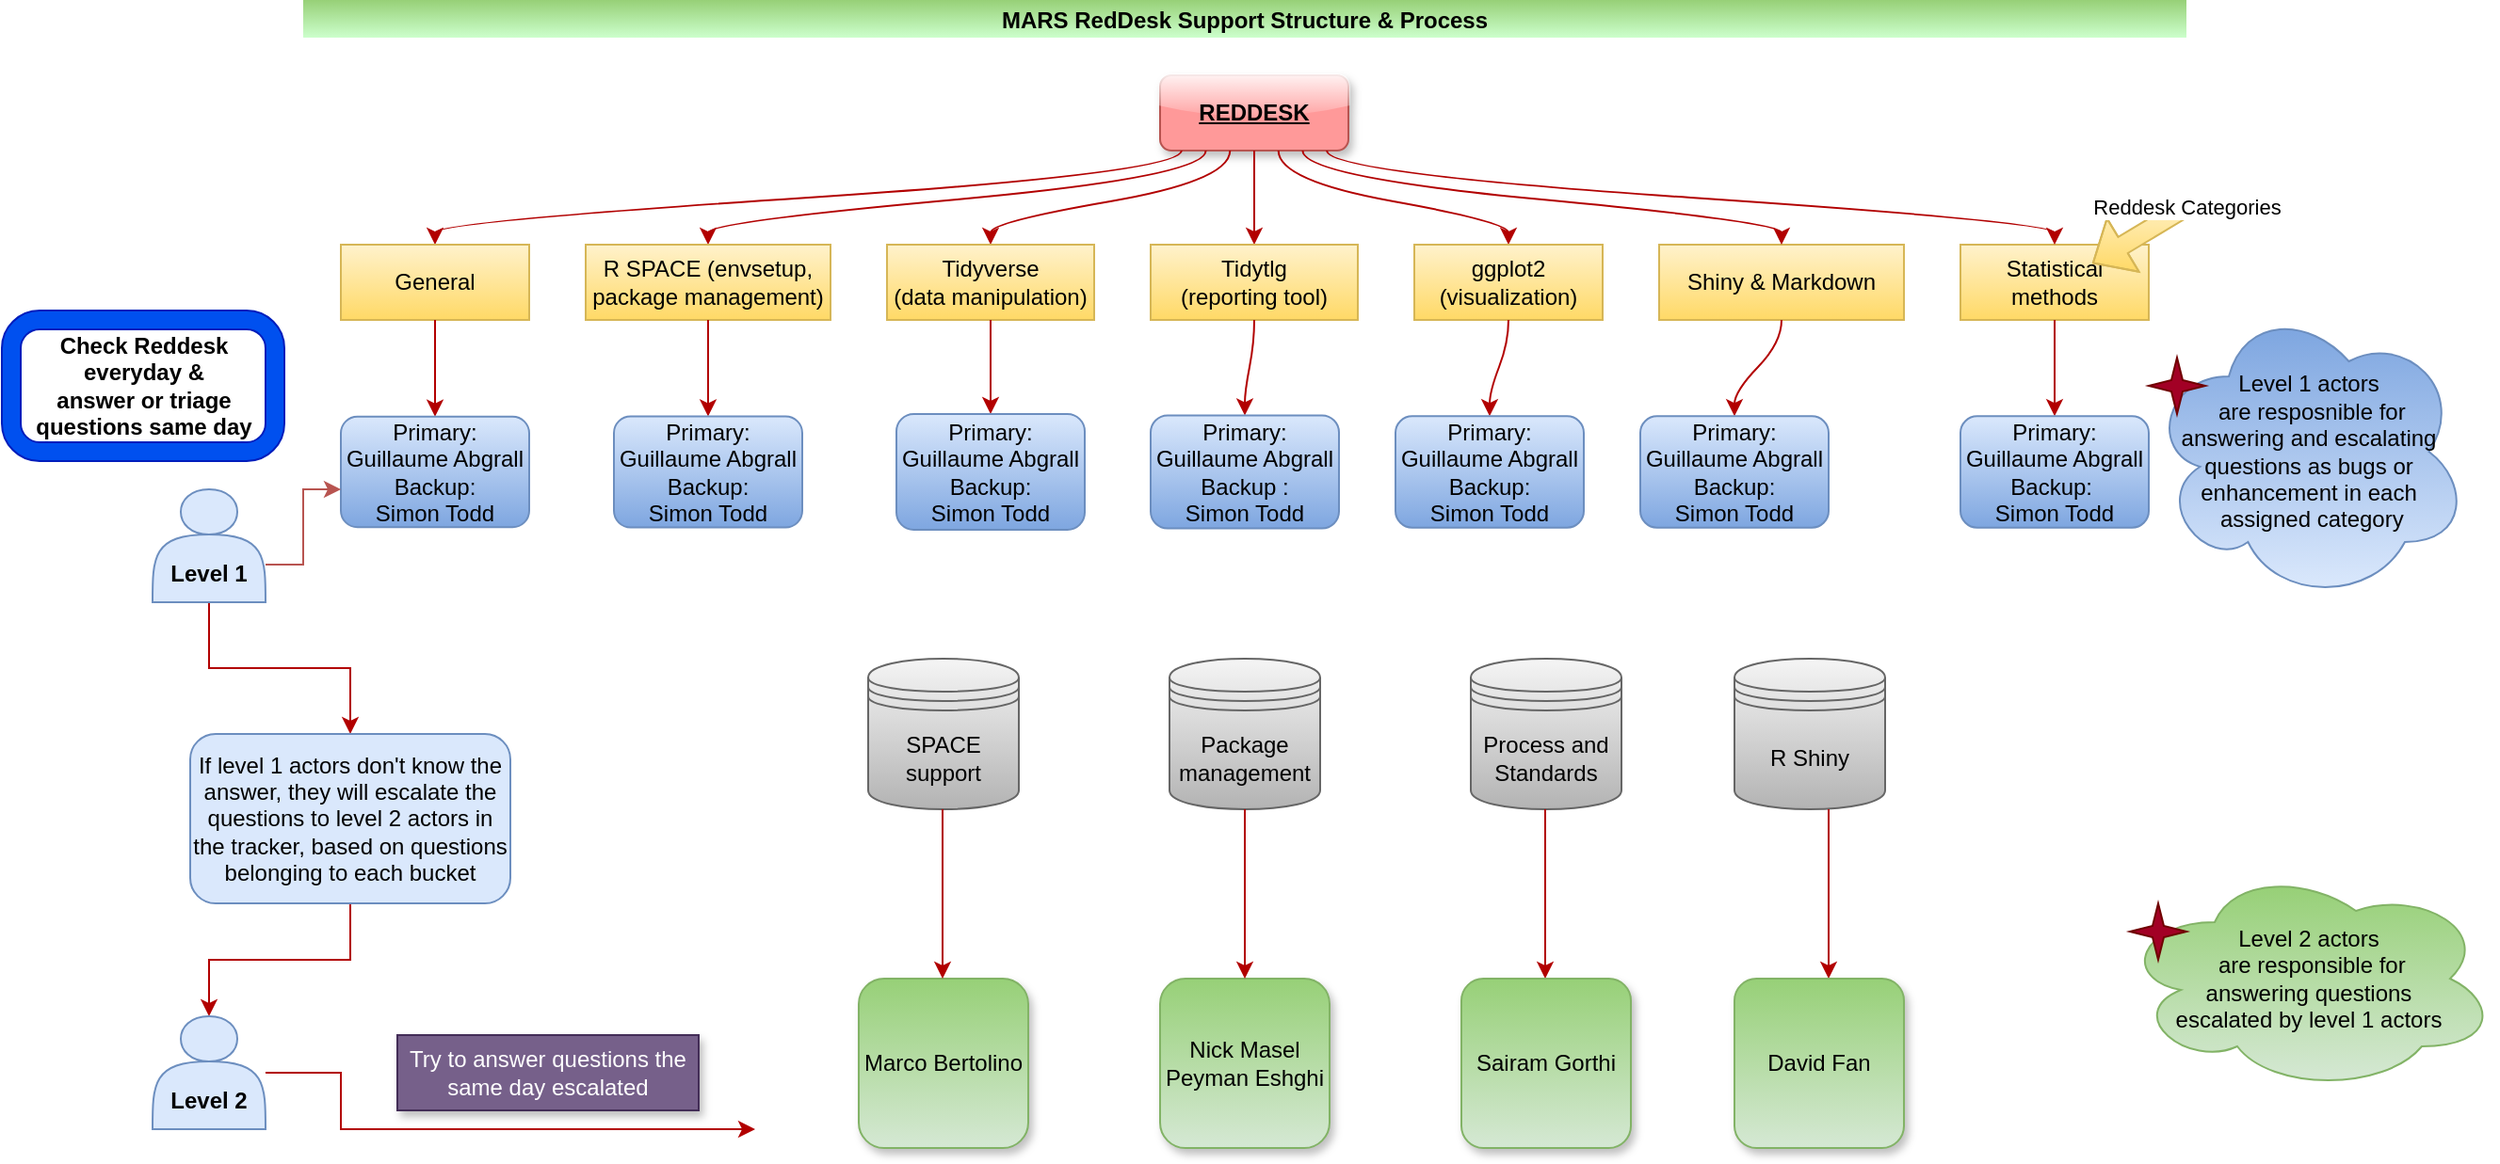 <mxfile version="17.1.2" type="github">
  <diagram id="VQwfta1OL1ngFvQ2oTLC" name="Page-1">
    <mxGraphModel dx="2286" dy="675" grid="1" gridSize="10" guides="1" tooltips="1" connect="1" arrows="1" fold="1" page="0" pageScale="1" pageWidth="1100" pageHeight="850" math="0" shadow="0">
      <root>
        <mxCell id="0" />
        <mxCell id="1" parent="0" />
        <mxCell id="wjvx4pCfY3qMHOQfi7Cr-11" value="MARS RedDesk Support Structure &amp; Process" style="swimlane;startSize=20;horizontal=1;childLayout=flowLayout;flowOrientation=north;resizable=0;interRankCellSpacing=50;containerType=tree;strokeColor=none;fillColor=#CCFFCC;gradientColor=#97d077;gradientDirection=north;" parent="1" vertex="1">
          <mxGeometry x="-1010" y="100" width="1000" height="302" as="geometry" />
        </mxCell>
        <mxCell id="wjvx4pCfY3qMHOQfi7Cr-12" value="REDDESK" style="whiteSpace=wrap;html=1;fontStyle=5;fillColor=#FF9999;strokeColor=#b85450;rounded=1;glass=1;sketch=0;shadow=1;gradientColor=none;" parent="wjvx4pCfY3qMHOQfi7Cr-11" vertex="1">
          <mxGeometry x="455" y="40" width="100" height="40" as="geometry" />
        </mxCell>
        <mxCell id="wjvx4pCfY3qMHOQfi7Cr-13" value="Statistical methods" style="whiteSpace=wrap;html=1;fillColor=#fff2cc;strokeColor=#d6b656;gradientColor=#ffd966;" parent="wjvx4pCfY3qMHOQfi7Cr-11" vertex="1">
          <mxGeometry x="880" y="130" width="100" height="40" as="geometry" />
        </mxCell>
        <mxCell id="wjvx4pCfY3qMHOQfi7Cr-14" value="" style="html=1;curved=1;rounded=0;noEdgeStyle=1;orthogonal=1;fillColor=#e51400;strokeColor=#B20000;" parent="wjvx4pCfY3qMHOQfi7Cr-11" source="wjvx4pCfY3qMHOQfi7Cr-12" target="wjvx4pCfY3qMHOQfi7Cr-13" edge="1">
          <mxGeometry relative="1" as="geometry">
            <Array as="points">
              <mxPoint x="543.571" y="92" />
              <mxPoint x="930" y="118" />
            </Array>
          </mxGeometry>
        </mxCell>
        <mxCell id="wjvx4pCfY3qMHOQfi7Cr-15" value="Shiny &amp;amp; Markdown" style="whiteSpace=wrap;html=1;fillColor=#fff2cc;gradientColor=#ffd966;strokeColor=#d6b656;" parent="wjvx4pCfY3qMHOQfi7Cr-11" vertex="1">
          <mxGeometry x="720" y="130" width="130" height="40" as="geometry" />
        </mxCell>
        <mxCell id="wjvx4pCfY3qMHOQfi7Cr-16" value="" style="html=1;curved=1;rounded=0;noEdgeStyle=1;orthogonal=1;fillColor=#e51400;strokeColor=#B20000;" parent="wjvx4pCfY3qMHOQfi7Cr-11" source="wjvx4pCfY3qMHOQfi7Cr-12" target="wjvx4pCfY3qMHOQfi7Cr-15" edge="1">
          <mxGeometry relative="1" as="geometry">
            <Array as="points">
              <mxPoint x="530.714" y="94" />
              <mxPoint x="785" y="118" />
            </Array>
          </mxGeometry>
        </mxCell>
        <mxCell id="olOv5MucU8dO_Wtyu6DV-2" value="" style="html=1;curved=1;rounded=0;noEdgeStyle=1;orthogonal=1;fillColor=#e51400;strokeColor=#B20000;" parent="wjvx4pCfY3qMHOQfi7Cr-11" source="wjvx4pCfY3qMHOQfi7Cr-12" target="olOv5MucU8dO_Wtyu6DV-3" edge="1">
          <mxGeometry relative="1" as="geometry">
            <Array as="points">
              <mxPoint x="517.857" y="96" />
              <mxPoint x="640" y="118" />
            </Array>
            <mxPoint x="2747.5" y="6530" as="sourcePoint" />
          </mxGeometry>
        </mxCell>
        <mxCell id="olOv5MucU8dO_Wtyu6DV-3" value="ggplot2 (visualization)" style="whiteSpace=wrap;html=1;fillColor=#fff2cc;gradientColor=#ffd966;strokeColor=#d6b656;" parent="wjvx4pCfY3qMHOQfi7Cr-11" vertex="1">
          <mxGeometry x="590" y="130" width="100" height="40" as="geometry" />
        </mxCell>
        <mxCell id="olOv5MucU8dO_Wtyu6DV-4" value="" style="html=1;curved=1;rounded=0;noEdgeStyle=1;orthogonal=1;fillColor=#e51400;strokeColor=#B20000;" parent="wjvx4pCfY3qMHOQfi7Cr-11" source="wjvx4pCfY3qMHOQfi7Cr-12" target="olOv5MucU8dO_Wtyu6DV-5" edge="1">
          <mxGeometry relative="1" as="geometry">
            <Array as="points">
              <mxPoint x="505.0" y="98" />
              <mxPoint x="505" y="118" />
            </Array>
            <mxPoint x="2800" y="6490" as="sourcePoint" />
          </mxGeometry>
        </mxCell>
        <mxCell id="olOv5MucU8dO_Wtyu6DV-5" value="Tidytlg&lt;br&gt;(reporting tool)" style="whiteSpace=wrap;html=1;fillColor=#fff2cc;gradientColor=#ffd966;strokeColor=#d6b656;" parent="wjvx4pCfY3qMHOQfi7Cr-11" vertex="1">
          <mxGeometry x="450" y="130" width="110" height="40" as="geometry" />
        </mxCell>
        <mxCell id="olOv5MucU8dO_Wtyu6DV-6" value="" style="html=1;curved=1;rounded=0;noEdgeStyle=1;orthogonal=1;fillColor=#e51400;strokeColor=#B20000;" parent="wjvx4pCfY3qMHOQfi7Cr-11" source="wjvx4pCfY3qMHOQfi7Cr-12" target="olOv5MucU8dO_Wtyu6DV-7" edge="1">
          <mxGeometry relative="1" as="geometry">
            <Array as="points">
              <mxPoint x="492.143" y="96" />
              <mxPoint x="365" y="118" />
            </Array>
            <mxPoint x="2848.75" y="6450" as="sourcePoint" />
          </mxGeometry>
        </mxCell>
        <mxCell id="olOv5MucU8dO_Wtyu6DV-7" value="Tidyverse&lt;br&gt;(data manipulation)" style="whiteSpace=wrap;html=1;fillColor=#fff2cc;gradientColor=#ffd966;strokeColor=#d6b656;" parent="wjvx4pCfY3qMHOQfi7Cr-11" vertex="1">
          <mxGeometry x="310" y="130" width="110" height="40" as="geometry" />
        </mxCell>
        <mxCell id="olOv5MucU8dO_Wtyu6DV-8" value="" style="html=1;curved=1;rounded=0;noEdgeStyle=1;orthogonal=1;fillColor=#e51400;strokeColor=#B20000;" parent="wjvx4pCfY3qMHOQfi7Cr-11" source="wjvx4pCfY3qMHOQfi7Cr-13" target="olOv5MucU8dO_Wtyu6DV-9" edge="1">
          <mxGeometry relative="1" as="geometry">
            <Array as="points">
              <mxPoint x="930" y="182" />
              <mxPoint x="930" y="208" />
            </Array>
            <mxPoint x="2600" y="6500" as="sourcePoint" />
          </mxGeometry>
        </mxCell>
        <mxCell id="olOv5MucU8dO_Wtyu6DV-9" value="Primary:&lt;br&gt;Guillaume Abgrall&lt;br&gt;Backup:&amp;nbsp;&lt;br&gt;Simon Todd" style="whiteSpace=wrap;html=1;fillColor=#dae8fc;gradientColor=#7ea6e0;strokeColor=#6c8ebf;rounded=1;" parent="wjvx4pCfY3qMHOQfi7Cr-11" vertex="1">
          <mxGeometry x="880" y="221.125" width="100" height="59.25" as="geometry" />
        </mxCell>
        <mxCell id="olOv5MucU8dO_Wtyu6DV-12" value="" style="html=1;curved=1;rounded=0;noEdgeStyle=1;orthogonal=1;fillColor=#e51400;strokeColor=#B20000;" parent="wjvx4pCfY3qMHOQfi7Cr-11" source="wjvx4pCfY3qMHOQfi7Cr-15" target="olOv5MucU8dO_Wtyu6DV-13" edge="1">
          <mxGeometry relative="1" as="geometry">
            <Array as="points">
              <mxPoint x="785" y="182" />
              <mxPoint x="760" y="208" />
            </Array>
            <mxPoint x="2762" y="6250" as="sourcePoint" />
          </mxGeometry>
        </mxCell>
        <mxCell id="olOv5MucU8dO_Wtyu6DV-13" value="Primary:&lt;br&gt;Guillaume Abgrall&lt;br&gt;Backup:&lt;br&gt;Simon Todd" style="whiteSpace=wrap;html=1;fillColor=#dae8fc;gradientColor=#7ea6e0;strokeColor=#6c8ebf;rounded=1;" parent="wjvx4pCfY3qMHOQfi7Cr-11" vertex="1">
          <mxGeometry x="710" y="221.125" width="100" height="59.25" as="geometry" />
        </mxCell>
        <mxCell id="olOv5MucU8dO_Wtyu6DV-14" value="" style="html=1;curved=1;rounded=0;noEdgeStyle=1;orthogonal=1;fillColor=#e51400;strokeColor=#B20000;" parent="wjvx4pCfY3qMHOQfi7Cr-11" source="olOv5MucU8dO_Wtyu6DV-3" target="JjLd1DPKK2njpRceMTh7-41" edge="1">
          <mxGeometry relative="1" as="geometry">
            <Array as="points">
              <mxPoint x="640" y="182" />
              <mxPoint x="630" y="208" />
            </Array>
            <mxPoint x="2740" y="6170" as="sourcePoint" />
          </mxGeometry>
        </mxCell>
        <mxCell id="olOv5MucU8dO_Wtyu6DV-16" value="" style="html=1;curved=1;rounded=0;noEdgeStyle=1;orthogonal=1;fillColor=#e51400;strokeColor=#B20000;" parent="wjvx4pCfY3qMHOQfi7Cr-11" source="olOv5MucU8dO_Wtyu6DV-5" target="olOv5MucU8dO_Wtyu6DV-17" edge="1">
          <mxGeometry relative="1" as="geometry">
            <Array as="points">
              <mxPoint x="505" y="182" />
              <mxPoint x="500" y="208" />
            </Array>
            <mxPoint x="2738" y="6130" as="sourcePoint" />
          </mxGeometry>
        </mxCell>
        <mxCell id="olOv5MucU8dO_Wtyu6DV-17" value="Primary: Guillaume Abgrall&lt;br&gt;Backup :&lt;br&gt;Simon Todd" style="whiteSpace=wrap;html=1;fillColor=#dae8fc;gradientColor=#7ea6e0;strokeColor=#6c8ebf;rounded=1;" parent="wjvx4pCfY3qMHOQfi7Cr-11" vertex="1">
          <mxGeometry x="450" y="220.75" width="100" height="60" as="geometry" />
        </mxCell>
        <mxCell id="olOv5MucU8dO_Wtyu6DV-18" value="" style="html=1;curved=1;rounded=0;noEdgeStyle=1;orthogonal=1;fillColor=#e51400;strokeColor=#B20000;" parent="wjvx4pCfY3qMHOQfi7Cr-11" source="olOv5MucU8dO_Wtyu6DV-7" target="olOv5MucU8dO_Wtyu6DV-19" edge="1">
          <mxGeometry relative="1" as="geometry">
            <Array as="points">
              <mxPoint x="365" y="182" />
              <mxPoint x="365" y="208" />
            </Array>
            <mxPoint x="2736" y="6090" as="sourcePoint" />
          </mxGeometry>
        </mxCell>
        <mxCell id="olOv5MucU8dO_Wtyu6DV-19" value="Primary: Guillaume Abgrall&lt;br&gt;Backup:&lt;br&gt;Simon Todd" style="whiteSpace=wrap;html=1;fillColor=#dae8fc;gradientColor=#7ea6e0;strokeColor=#6c8ebf;rounded=1;" parent="wjvx4pCfY3qMHOQfi7Cr-11" vertex="1">
          <mxGeometry x="315" y="220" width="100" height="61.5" as="geometry" />
        </mxCell>
        <mxCell id="JjLd1DPKK2njpRceMTh7-5" value="" style="html=1;curved=1;rounded=0;noEdgeStyle=1;orthogonal=1;fillColor=#e51400;strokeColor=#B20000;" edge="1" target="JjLd1DPKK2njpRceMTh7-6" source="wjvx4pCfY3qMHOQfi7Cr-12" parent="wjvx4pCfY3qMHOQfi7Cr-11">
          <mxGeometry relative="1" as="geometry">
            <Array as="points">
              <mxPoint x="479.286" y="94" />
              <mxPoint x="215" y="118" />
            </Array>
            <mxPoint x="1715" y="4500" as="sourcePoint" />
          </mxGeometry>
        </mxCell>
        <mxCell id="JjLd1DPKK2njpRceMTh7-6" value="R SPACE (envsetup, &lt;br&gt;package management)" style="whiteSpace=wrap;html=1;fillColor=#fff2cc;gradientColor=#ffd966;strokeColor=#d6b656;" vertex="1" parent="wjvx4pCfY3qMHOQfi7Cr-11">
          <mxGeometry x="150" y="130" width="130" height="40" as="geometry" />
        </mxCell>
        <mxCell id="JjLd1DPKK2njpRceMTh7-32" value="" style="html=1;curved=1;rounded=0;noEdgeStyle=1;orthogonal=1;fillColor=#e51400;strokeColor=#B20000;" edge="1" target="JjLd1DPKK2njpRceMTh7-33" source="wjvx4pCfY3qMHOQfi7Cr-12" parent="wjvx4pCfY3qMHOQfi7Cr-11">
          <mxGeometry relative="1" as="geometry">
            <Array as="points">
              <mxPoint x="466.429" y="92" />
              <mxPoint x="70" y="118" />
            </Array>
            <mxPoint x="1595" y="4420" as="sourcePoint" />
          </mxGeometry>
        </mxCell>
        <mxCell id="JjLd1DPKK2njpRceMTh7-33" value="General" style="whiteSpace=wrap;html=1;fillColor=#fff2cc;gradientColor=#ffd966;strokeColor=#d6b656;" vertex="1" parent="wjvx4pCfY3qMHOQfi7Cr-11">
          <mxGeometry x="20" y="130" width="100" height="40" as="geometry" />
        </mxCell>
        <mxCell id="JjLd1DPKK2njpRceMTh7-36" value="" style="html=1;curved=1;rounded=0;noEdgeStyle=1;orthogonal=1;fillColor=#e51400;strokeColor=#B20000;" edge="1" target="JjLd1DPKK2njpRceMTh7-37" source="JjLd1DPKK2njpRceMTh7-6" parent="wjvx4pCfY3qMHOQfi7Cr-11">
          <mxGeometry relative="1" as="geometry">
            <Array as="points">
              <mxPoint x="215" y="182" />
              <mxPoint x="215" y="208" />
            </Array>
            <mxPoint x="1630.714" y="4380" as="sourcePoint" />
          </mxGeometry>
        </mxCell>
        <mxCell id="JjLd1DPKK2njpRceMTh7-37" value="Primary: Guillaume Abgrall&lt;br&gt;Backup:&lt;br&gt;Simon Todd" style="whiteSpace=wrap;html=1;fillColor=#dae8fc;gradientColor=#7ea6e0;strokeColor=#6c8ebf;rounded=1;" vertex="1" parent="wjvx4pCfY3qMHOQfi7Cr-11">
          <mxGeometry x="165" y="221.23" width="100" height="59.04" as="geometry" />
        </mxCell>
        <mxCell id="JjLd1DPKK2njpRceMTh7-38" value="" style="html=1;curved=1;rounded=0;noEdgeStyle=1;orthogonal=1;fillColor=#e51400;strokeColor=#B20000;" edge="1" target="JjLd1DPKK2njpRceMTh7-39" source="JjLd1DPKK2njpRceMTh7-33" parent="wjvx4pCfY3qMHOQfi7Cr-11">
          <mxGeometry relative="1" as="geometry">
            <Array as="points">
              <mxPoint x="70" y="182" />
              <mxPoint x="70" y="208" />
            </Array>
            <mxPoint x="1523.571" y="4140" as="sourcePoint" />
          </mxGeometry>
        </mxCell>
        <mxCell id="JjLd1DPKK2njpRceMTh7-39" value="Primary: Guillaume Abgrall&lt;br&gt;Backup:&lt;br&gt;Simon Todd" style="whiteSpace=wrap;html=1;fillColor=#dae8fc;gradientColor=#7ea6e0;strokeColor=#6c8ebf;rounded=1;" vertex="1" parent="wjvx4pCfY3qMHOQfi7Cr-11">
          <mxGeometry x="20" y="221.34" width="100" height="58.82" as="geometry" />
        </mxCell>
        <mxCell id="JjLd1DPKK2njpRceMTh7-41" value="Primary: Guillaume Abgrall&lt;br&gt;Backup: &lt;br&gt;Simon Todd" style="whiteSpace=wrap;html=1;fillColor=#dae8fc;gradientColor=#7ea6e0;strokeColor=#6c8ebf;rounded=1;" vertex="1" parent="wjvx4pCfY3qMHOQfi7Cr-11">
          <mxGeometry x="580" y="221.125" width="100" height="59.25" as="geometry" />
        </mxCell>
        <mxCell id="JjLd1DPKK2njpRceMTh7-55" value="" style="edgeStyle=orthogonalEdgeStyle;rounded=0;orthogonalLoop=1;jettySize=auto;html=1;strokeColor=#B20000;" edge="1" parent="1" source="olOv5MucU8dO_Wtyu6DV-20" target="JjLd1DPKK2njpRceMTh7-54">
          <mxGeometry relative="1" as="geometry" />
        </mxCell>
        <mxCell id="olOv5MucU8dO_Wtyu6DV-20" value="&lt;b&gt;&lt;br&gt;&lt;br&gt;Level 1&lt;/b&gt;" style="shape=actor;whiteSpace=wrap;html=1;fillColor=#dae8fc;strokeColor=#6c8ebf;" parent="1" vertex="1">
          <mxGeometry x="-1090" y="360" width="60" height="60" as="geometry" />
        </mxCell>
        <mxCell id="JjLd1DPKK2njpRceMTh7-1" value="SPACE support" style="shape=datastore;whiteSpace=wrap;html=1;fillColor=#f5f5f5;gradientColor=#b3b3b3;strokeColor=#666666;" vertex="1" parent="1">
          <mxGeometry x="-710" y="450" width="80" height="80" as="geometry" />
        </mxCell>
        <mxCell id="JjLd1DPKK2njpRceMTh7-2" value="Package management" style="shape=datastore;whiteSpace=wrap;html=1;fillColor=#f5f5f5;gradientColor=#b3b3b3;strokeColor=#666666;" vertex="1" parent="1">
          <mxGeometry x="-550" y="450" width="80" height="80" as="geometry" />
        </mxCell>
        <mxCell id="JjLd1DPKK2njpRceMTh7-3" value="&lt;span style=&quot;text-align: left&quot;&gt;&lt;font style=&quot;font-size: 12px&quot;&gt;Process and Standards&lt;/font&gt;&lt;/span&gt;" style="shape=datastore;whiteSpace=wrap;html=1;fillColor=#f5f5f5;gradientColor=#b3b3b3;strokeColor=#666666;" vertex="1" parent="1">
          <mxGeometry x="-390" y="450" width="80" height="80" as="geometry" />
        </mxCell>
        <mxCell id="olOv5MucU8dO_Wtyu6DV-22" value="" style="edgeStyle=elbowEdgeStyle;elbow=horizontal;endArrow=classic;html=1;rounded=0;fillColor=#f8cecc;gradientColor=#ea6b66;strokeColor=#b85450;" parent="1" edge="1">
          <mxGeometry width="50" height="50" relative="1" as="geometry">
            <mxPoint x="-1030" y="400" as="sourcePoint" />
            <mxPoint x="-990" y="360" as="targetPoint" />
          </mxGeometry>
        </mxCell>
        <mxCell id="JjLd1DPKK2njpRceMTh7-47" value="Reddesk Categories" style="shape=flexArrow;endArrow=classic;html=1;rounded=0;endWidth=22;endSize=5.84;fillColor=#fff2cc;gradientColor=#ffd966;strokeColor=#d6b656;" edge="1" parent="1">
          <mxGeometry x="-0.077" width="50" height="50" relative="1" as="geometry">
            <mxPoint x="40" y="210" as="sourcePoint" />
            <mxPoint x="-60" y="240" as="targetPoint" />
            <Array as="points">
              <mxPoint x="20" y="210" />
              <mxPoint x="-10" y="210" />
            </Array>
            <mxPoint as="offset" />
          </mxGeometry>
        </mxCell>
        <mxCell id="JjLd1DPKK2njpRceMTh7-48" value="Level 1 actors&lt;br&gt;&amp;nbsp;are resposnible for &lt;br&gt;answering and escalating questions as bugs or enhancement in each&lt;br&gt;&amp;nbsp;assigned category" style="ellipse;shape=cloud;whiteSpace=wrap;html=1;shadow=0;fillColor=#dae8fc;gradientDirection=north;gradientColor=#7ea6e0;strokeColor=#6c8ebf;sketch=0;" vertex="1" parent="1">
          <mxGeometry x="-30" y="260" width="170" height="160" as="geometry" />
        </mxCell>
        <mxCell id="JjLd1DPKK2njpRceMTh7-50" value="" style="verticalLabelPosition=bottom;verticalAlign=top;html=1;shape=mxgraph.basic.4_point_star_2;dx=0.8;shadow=0;sketch=0;fillColor=#a20025;gradientDirection=north;strokeColor=#6F0000;fontColor=#ffffff;" vertex="1" parent="1">
          <mxGeometry x="-30" y="290" width="30" height="30" as="geometry" />
        </mxCell>
        <mxCell id="JjLd1DPKK2njpRceMTh7-52" value="" style="verticalLabelPosition=bottom;verticalAlign=top;html=1;shape=mxgraph.basic.rounded_frame;dx=10;shadow=0;sketch=0;fillColor=#0050ef;gradientDirection=north;fontColor=#ffffff;strokeColor=#001DBC;" vertex="1" parent="1">
          <mxGeometry x="-1170" y="265" width="150" height="80" as="geometry" />
        </mxCell>
        <mxCell id="JjLd1DPKK2njpRceMTh7-53" value="&lt;b&gt;Check Reddesk &lt;br&gt;everyday &amp;amp; &lt;br&gt;answer or triage &lt;br&gt;questions same day&lt;/b&gt;" style="text;html=1;align=center;verticalAlign=middle;resizable=0;points=[];autosize=1;strokeColor=none;fillColor=none;" vertex="1" parent="1">
          <mxGeometry x="-1160" y="275" width="130" height="60" as="geometry" />
        </mxCell>
        <mxCell id="JjLd1DPKK2njpRceMTh7-57" value="" style="edgeStyle=orthogonalEdgeStyle;rounded=0;orthogonalLoop=1;jettySize=auto;html=1;entryX=0.5;entryY=0;entryDx=0;entryDy=0;fillColor=#a20025;strokeColor=#B20000;" edge="1" parent="1" source="JjLd1DPKK2njpRceMTh7-54" target="JjLd1DPKK2njpRceMTh7-58">
          <mxGeometry relative="1" as="geometry">
            <mxPoint x="-985" y="640" as="targetPoint" />
            <Array as="points">
              <mxPoint x="-985" y="610" />
              <mxPoint x="-1060" y="610" />
            </Array>
          </mxGeometry>
        </mxCell>
        <mxCell id="JjLd1DPKK2njpRceMTh7-54" value="If level 1 actors don&#39;t know the answer, they will escalate the questions to level 2 actors in the tracker, based on questions belonging to each bucket" style="rounded=1;whiteSpace=wrap;html=1;fillColor=#dae8fc;strokeColor=#6c8ebf;" vertex="1" parent="1">
          <mxGeometry x="-1070" y="490" width="170" height="90" as="geometry" />
        </mxCell>
        <mxCell id="JjLd1DPKK2njpRceMTh7-60" value="" style="edgeStyle=orthogonalEdgeStyle;rounded=0;orthogonalLoop=1;jettySize=auto;html=1;strokeColor=#B20000;" edge="1" parent="1" source="JjLd1DPKK2njpRceMTh7-58">
          <mxGeometry relative="1" as="geometry">
            <mxPoint x="-770" y="700" as="targetPoint" />
            <Array as="points">
              <mxPoint x="-990" y="670" />
              <mxPoint x="-990" y="700" />
              <mxPoint x="-780" y="700" />
            </Array>
          </mxGeometry>
        </mxCell>
        <mxCell id="JjLd1DPKK2njpRceMTh7-58" value="&lt;b&gt;&lt;br&gt;&lt;br&gt;Level 2&lt;/b&gt;" style="shape=actor;whiteSpace=wrap;html=1;fillColor=#dae8fc;strokeColor=#6c8ebf;" vertex="1" parent="1">
          <mxGeometry x="-1090" y="640" width="60" height="60" as="geometry" />
        </mxCell>
        <mxCell id="JjLd1DPKK2njpRceMTh7-59" value="Try to answer questions the same day escalated" style="rounded=0;whiteSpace=wrap;html=1;fillColor=#76608a;glass=0;shadow=1;fontColor=#ffffff;strokeColor=#432D57;" vertex="1" parent="1">
          <mxGeometry x="-960" y="650" width="160" height="40" as="geometry" />
        </mxCell>
        <mxCell id="JjLd1DPKK2njpRceMTh7-61" value="Marco Bertolino" style="rounded=1;whiteSpace=wrap;html=1;shadow=1;glass=0;sketch=0;fillColor=#d5e8d4;gradientDirection=north;strokeColor=#82b366;gradientColor=#97d077;" vertex="1" parent="1">
          <mxGeometry x="-715" y="620" width="90" height="90" as="geometry" />
        </mxCell>
        <mxCell id="JjLd1DPKK2njpRceMTh7-63" value="Nick Masel&lt;br&gt;&lt;font style=&quot;font-size: 12px&quot;&gt;Peyman&amp;nbsp;&lt;/font&gt;Eshghi" style="rounded=1;whiteSpace=wrap;html=1;shadow=1;glass=0;sketch=0;fillColor=#d5e8d4;gradientDirection=north;strokeColor=#82b366;gradientColor=#97d077;" vertex="1" parent="1">
          <mxGeometry x="-555" y="620" width="90" height="90" as="geometry" />
        </mxCell>
        <mxCell id="JjLd1DPKK2njpRceMTh7-64" value="" style="edgeStyle=orthogonalEdgeStyle;rounded=0;orthogonalLoop=1;jettySize=auto;html=1;fillColor=#a20025;strokeColor=#B20000;" edge="1" parent="1">
          <mxGeometry relative="1" as="geometry">
            <mxPoint x="-510" y="530" as="sourcePoint" />
            <mxPoint x="-510" y="620" as="targetPoint" />
            <Array as="points">
              <mxPoint x="-510" y="620" />
            </Array>
          </mxGeometry>
        </mxCell>
        <mxCell id="JjLd1DPKK2njpRceMTh7-65" value="" style="edgeStyle=orthogonalEdgeStyle;rounded=0;orthogonalLoop=1;jettySize=auto;html=1;fillColor=#a20025;strokeColor=#B20000;" edge="1" parent="1">
          <mxGeometry relative="1" as="geometry">
            <mxPoint x="-350.5" y="530" as="sourcePoint" />
            <mxPoint x="-350.5" y="620" as="targetPoint" />
            <Array as="points">
              <mxPoint x="-350.5" y="620" />
            </Array>
          </mxGeometry>
        </mxCell>
        <mxCell id="JjLd1DPKK2njpRceMTh7-66" value="Sairam Gorthi" style="rounded=1;whiteSpace=wrap;html=1;shadow=1;glass=0;sketch=0;fillColor=#d5e8d4;gradientDirection=north;strokeColor=#82b366;gradientColor=#97d077;arcSize=13;" vertex="1" parent="1">
          <mxGeometry x="-395" y="620" width="90" height="90" as="geometry" />
        </mxCell>
        <mxCell id="JjLd1DPKK2njpRceMTh7-67" value="&lt;span style=&quot;font-family: &amp;#34;segoe ui&amp;#34; , &amp;#34;segoe ui web (west european)&amp;#34; , &amp;#34;segoe ui&amp;#34; , , &amp;#34;blinkmacsystemfont&amp;#34; , &amp;#34;roboto&amp;#34; , &amp;#34;helvetica neue&amp;#34; , sans-serif ; text-align: left&quot;&gt;&lt;font style=&quot;font-size: 12px&quot;&gt;R Shiny&lt;/font&gt;&lt;/span&gt;" style="shape=datastore;whiteSpace=wrap;html=1;fillColor=#f5f5f5;gradientColor=#b3b3b3;strokeColor=#666666;" vertex="1" parent="1">
          <mxGeometry x="-250" y="450" width="80" height="80" as="geometry" />
        </mxCell>
        <mxCell id="JjLd1DPKK2njpRceMTh7-68" value="" style="edgeStyle=orthogonalEdgeStyle;rounded=0;orthogonalLoop=1;jettySize=auto;html=1;fillColor=#a20025;strokeColor=#B20000;" edge="1" parent="1">
          <mxGeometry relative="1" as="geometry">
            <mxPoint x="-200" y="530" as="sourcePoint" />
            <mxPoint x="-200" y="620" as="targetPoint" />
            <Array as="points">
              <mxPoint x="-200" y="620" />
            </Array>
          </mxGeometry>
        </mxCell>
        <mxCell id="JjLd1DPKK2njpRceMTh7-69" value="David Fan" style="rounded=1;whiteSpace=wrap;html=1;shadow=1;glass=0;sketch=0;fillColor=#d5e8d4;gradientDirection=north;strokeColor=#82b366;gradientColor=#97d077;arcSize=13;" vertex="1" parent="1">
          <mxGeometry x="-250" y="620" width="90" height="90" as="geometry" />
        </mxCell>
        <mxCell id="JjLd1DPKK2njpRceMTh7-70" value="" style="edgeStyle=orthogonalEdgeStyle;rounded=0;orthogonalLoop=1;jettySize=auto;html=1;fillColor=#a20025;strokeColor=#B20000;" edge="1" parent="1">
          <mxGeometry relative="1" as="geometry">
            <mxPoint x="-670.5" y="530" as="sourcePoint" />
            <mxPoint x="-670.5" y="620" as="targetPoint" />
            <Array as="points">
              <mxPoint x="-670.5" y="620" />
            </Array>
          </mxGeometry>
        </mxCell>
        <mxCell id="JjLd1DPKK2njpRceMTh7-73" value="Level 2 actors&lt;br&gt;&amp;nbsp;are responsible for &lt;br&gt;answering questions &lt;br&gt;escalated by level 1 actors" style="ellipse;shape=cloud;whiteSpace=wrap;html=1;shadow=0;fillColor=#d5e8d4;gradientDirection=north;gradientColor=#97d077;strokeColor=#82b366;sketch=0;" vertex="1" parent="1">
          <mxGeometry x="-45" y="560" width="200" height="120" as="geometry" />
        </mxCell>
        <mxCell id="JjLd1DPKK2njpRceMTh7-74" value="" style="verticalLabelPosition=bottom;verticalAlign=top;html=1;shape=mxgraph.basic.4_point_star_2;dx=0.8;shadow=0;sketch=0;fillColor=#a20025;gradientDirection=north;strokeColor=#6F0000;fontColor=#ffffff;" vertex="1" parent="1">
          <mxGeometry x="-40" y="580" width="30" height="30" as="geometry" />
        </mxCell>
      </root>
    </mxGraphModel>
  </diagram>
</mxfile>
